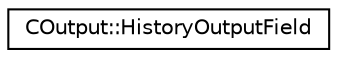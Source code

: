 digraph "Graphical Class Hierarchy"
{
 // LATEX_PDF_SIZE
  edge [fontname="Helvetica",fontsize="10",labelfontname="Helvetica",labelfontsize="10"];
  node [fontname="Helvetica",fontsize="10",shape=record];
  rankdir="LR";
  Node0 [label="COutput::HistoryOutputField",height=0.2,width=0.4,color="black", fillcolor="white", style="filled",URL="$structCOutput_1_1HistoryOutputField.html",tooltip="Structure to store information for a history output field."];
}
